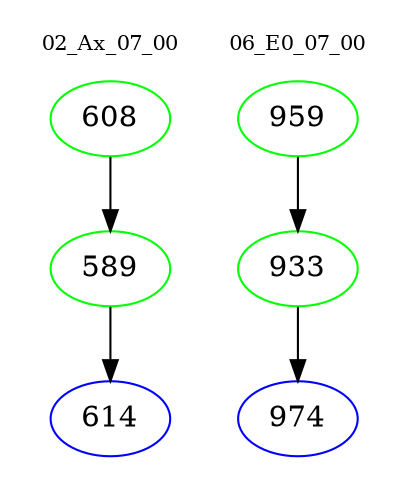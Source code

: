 digraph{
subgraph cluster_0 {
color = white
label = "02_Ax_07_00";
fontsize=10;
T0_608 [label="608", color="green"]
T0_608 -> T0_589 [color="black"]
T0_589 [label="589", color="green"]
T0_589 -> T0_614 [color="black"]
T0_614 [label="614", color="blue"]
}
subgraph cluster_1 {
color = white
label = "06_E0_07_00";
fontsize=10;
T1_959 [label="959", color="green"]
T1_959 -> T1_933 [color="black"]
T1_933 [label="933", color="green"]
T1_933 -> T1_974 [color="black"]
T1_974 [label="974", color="blue"]
}
}
